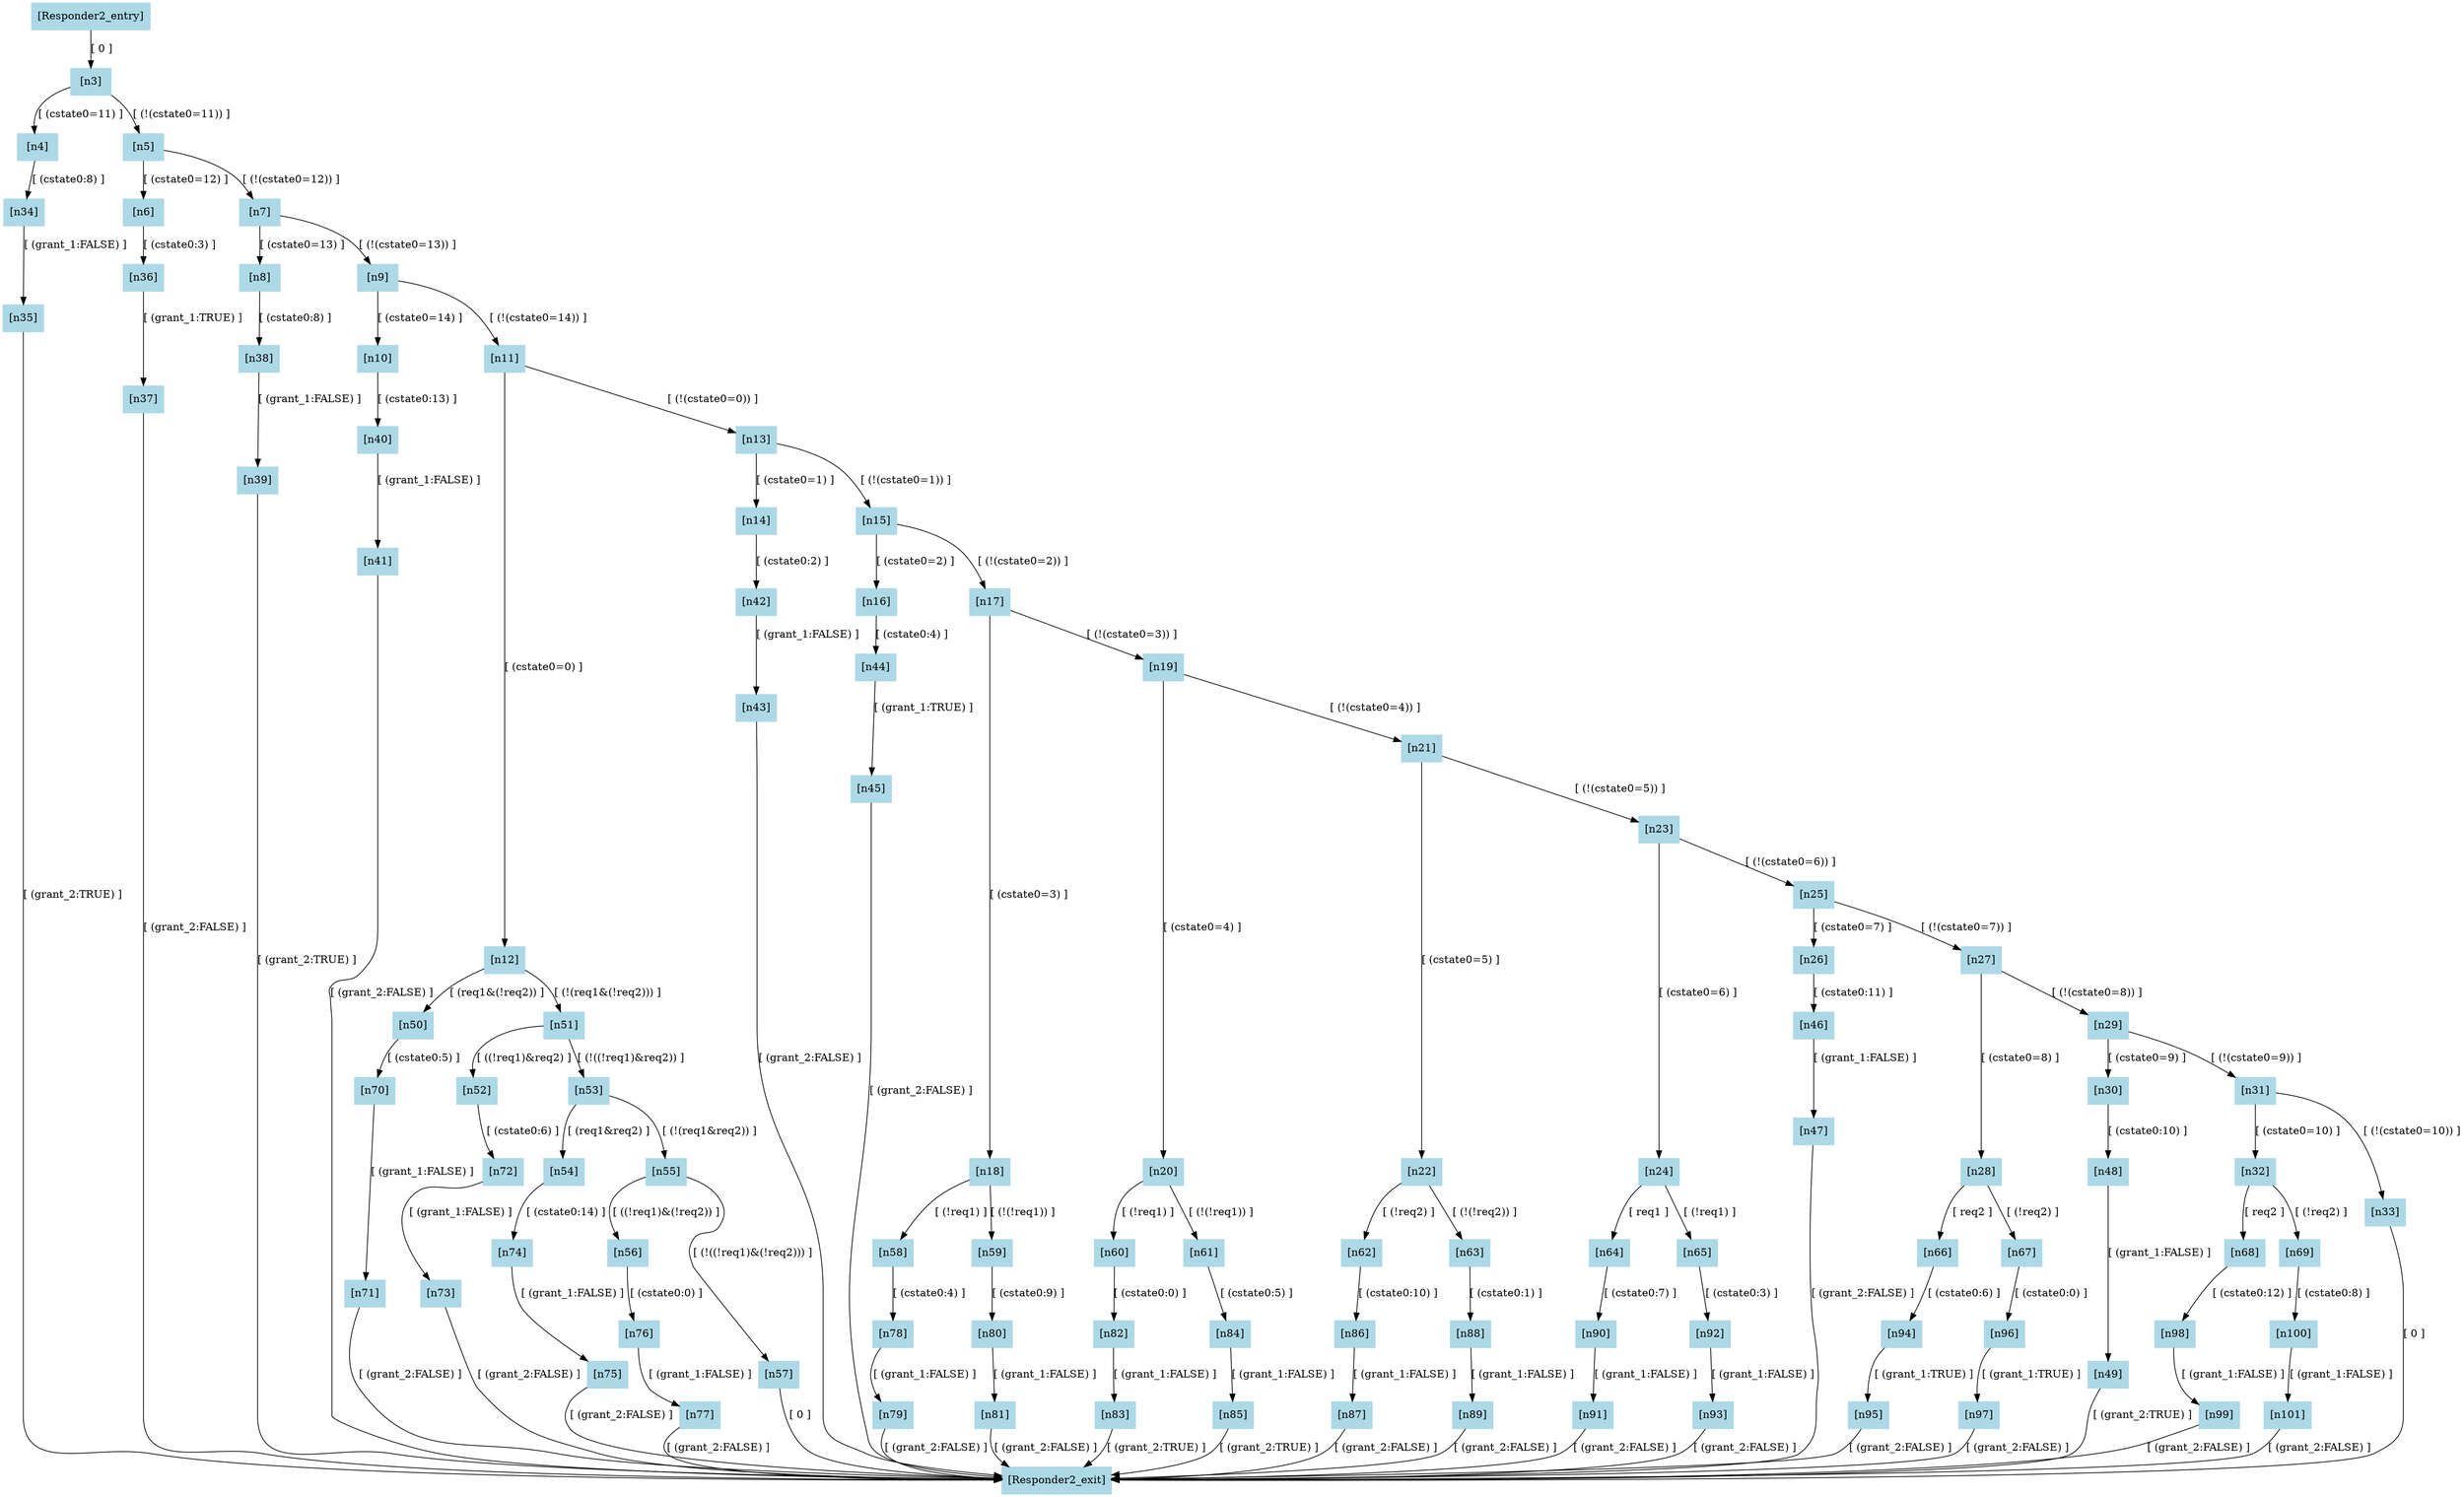 digraph "Responder2" {
"[Responder2_entry]" [label="[Responder2_entry]", color=lightblue,style=filled,shape=box]
"[n3]" [label="[n3]", color=lightblue,style=filled,shape=box]
"[n4]" [label="[n4]", color=lightblue,style=filled,shape=box]
"[n5]" [label="[n5]", color=lightblue,style=filled,shape=box]
"[n6]" [label="[n6]", color=lightblue,style=filled,shape=box]
"[n7]" [label="[n7]", color=lightblue,style=filled,shape=box]
"[n8]" [label="[n8]", color=lightblue,style=filled,shape=box]
"[n9]" [label="[n9]", color=lightblue,style=filled,shape=box]
"[n10]" [label="[n10]", color=lightblue,style=filled,shape=box]
"[n11]" [label="[n11]", color=lightblue,style=filled,shape=box]
"[n12]" [label="[n12]", color=lightblue,style=filled,shape=box]
"[n13]" [label="[n13]", color=lightblue,style=filled,shape=box]
"[n14]" [label="[n14]", color=lightblue,style=filled,shape=box]
"[n15]" [label="[n15]", color=lightblue,style=filled,shape=box]
"[n16]" [label="[n16]", color=lightblue,style=filled,shape=box]
"[n17]" [label="[n17]", color=lightblue,style=filled,shape=box]
"[n18]" [label="[n18]", color=lightblue,style=filled,shape=box]
"[n19]" [label="[n19]", color=lightblue,style=filled,shape=box]
"[n20]" [label="[n20]", color=lightblue,style=filled,shape=box]
"[n21]" [label="[n21]", color=lightblue,style=filled,shape=box]
"[n22]" [label="[n22]", color=lightblue,style=filled,shape=box]
"[n23]" [label="[n23]", color=lightblue,style=filled,shape=box]
"[n24]" [label="[n24]", color=lightblue,style=filled,shape=box]
"[n25]" [label="[n25]", color=lightblue,style=filled,shape=box]
"[n26]" [label="[n26]", color=lightblue,style=filled,shape=box]
"[n27]" [label="[n27]", color=lightblue,style=filled,shape=box]
"[n28]" [label="[n28]", color=lightblue,style=filled,shape=box]
"[n29]" [label="[n29]", color=lightblue,style=filled,shape=box]
"[n30]" [label="[n30]", color=lightblue,style=filled,shape=box]
"[n31]" [label="[n31]", color=lightblue,style=filled,shape=box]
"[n32]" [label="[n32]", color=lightblue,style=filled,shape=box]
"[n33]" [label="[n33]", color=lightblue,style=filled,shape=box]
"[n34]" [label="[n34]", color=lightblue,style=filled,shape=box]
"[n35]" [label="[n35]", color=lightblue,style=filled,shape=box]
"[n36]" [label="[n36]", color=lightblue,style=filled,shape=box]
"[n37]" [label="[n37]", color=lightblue,style=filled,shape=box]
"[n38]" [label="[n38]", color=lightblue,style=filled,shape=box]
"[n39]" [label="[n39]", color=lightblue,style=filled,shape=box]
"[n40]" [label="[n40]", color=lightblue,style=filled,shape=box]
"[n41]" [label="[n41]", color=lightblue,style=filled,shape=box]
"[n42]" [label="[n42]", color=lightblue,style=filled,shape=box]
"[n43]" [label="[n43]", color=lightblue,style=filled,shape=box]
"[n44]" [label="[n44]", color=lightblue,style=filled,shape=box]
"[n45]" [label="[n45]", color=lightblue,style=filled,shape=box]
"[n46]" [label="[n46]", color=lightblue,style=filled,shape=box]
"[n47]" [label="[n47]", color=lightblue,style=filled,shape=box]
"[n48]" [label="[n48]", color=lightblue,style=filled,shape=box]
"[n49]" [label="[n49]", color=lightblue,style=filled,shape=box]
"[n50]" [label="[n50]", color=lightblue,style=filled,shape=box]
"[n51]" [label="[n51]", color=lightblue,style=filled,shape=box]
"[n52]" [label="[n52]", color=lightblue,style=filled,shape=box]
"[n53]" [label="[n53]", color=lightblue,style=filled,shape=box]
"[n54]" [label="[n54]", color=lightblue,style=filled,shape=box]
"[n55]" [label="[n55]", color=lightblue,style=filled,shape=box]
"[n56]" [label="[n56]", color=lightblue,style=filled,shape=box]
"[n57]" [label="[n57]", color=lightblue,style=filled,shape=box]
"[n58]" [label="[n58]", color=lightblue,style=filled,shape=box]
"[n59]" [label="[n59]", color=lightblue,style=filled,shape=box]
"[n60]" [label="[n60]", color=lightblue,style=filled,shape=box]
"[n61]" [label="[n61]", color=lightblue,style=filled,shape=box]
"[n62]" [label="[n62]", color=lightblue,style=filled,shape=box]
"[n63]" [label="[n63]", color=lightblue,style=filled,shape=box]
"[n64]" [label="[n64]", color=lightblue,style=filled,shape=box]
"[n65]" [label="[n65]", color=lightblue,style=filled,shape=box]
"[n66]" [label="[n66]", color=lightblue,style=filled,shape=box]
"[n67]" [label="[n67]", color=lightblue,style=filled,shape=box]
"[n68]" [label="[n68]", color=lightblue,style=filled,shape=box]
"[n69]" [label="[n69]", color=lightblue,style=filled,shape=box]
"[n70]" [label="[n70]", color=lightblue,style=filled,shape=box]
"[n71]" [label="[n71]", color=lightblue,style=filled,shape=box]
"[n72]" [label="[n72]", color=lightblue,style=filled,shape=box]
"[n73]" [label="[n73]", color=lightblue,style=filled,shape=box]
"[n74]" [label="[n74]", color=lightblue,style=filled,shape=box]
"[n75]" [label="[n75]", color=lightblue,style=filled,shape=box]
"[n76]" [label="[n76]", color=lightblue,style=filled,shape=box]
"[n77]" [label="[n77]", color=lightblue,style=filled,shape=box]
"[n78]" [label="[n78]", color=lightblue,style=filled,shape=box]
"[n79]" [label="[n79]", color=lightblue,style=filled,shape=box]
"[n80]" [label="[n80]", color=lightblue,style=filled,shape=box]
"[n81]" [label="[n81]", color=lightblue,style=filled,shape=box]
"[n82]" [label="[n82]", color=lightblue,style=filled,shape=box]
"[n83]" [label="[n83]", color=lightblue,style=filled,shape=box]
"[n84]" [label="[n84]", color=lightblue,style=filled,shape=box]
"[n85]" [label="[n85]", color=lightblue,style=filled,shape=box]
"[n86]" [label="[n86]", color=lightblue,style=filled,shape=box]
"[n87]" [label="[n87]", color=lightblue,style=filled,shape=box]
"[n88]" [label="[n88]", color=lightblue,style=filled,shape=box]
"[n89]" [label="[n89]", color=lightblue,style=filled,shape=box]
"[n90]" [label="[n90]", color=lightblue,style=filled,shape=box]
"[n91]" [label="[n91]", color=lightblue,style=filled,shape=box]
"[n92]" [label="[n92]", color=lightblue,style=filled,shape=box]
"[n93]" [label="[n93]", color=lightblue,style=filled,shape=box]
"[n94]" [label="[n94]", color=lightblue,style=filled,shape=box]
"[n95]" [label="[n95]", color=lightblue,style=filled,shape=box]
"[n96]" [label="[n96]", color=lightblue,style=filled,shape=box]
"[n97]" [label="[n97]", color=lightblue,style=filled,shape=box]
"[n98]" [label="[n98]", color=lightblue,style=filled,shape=box]
"[n99]" [label="[n99]", color=lightblue,style=filled,shape=box]
"[n100]" [label="[n100]", color=lightblue,style=filled,shape=box]
"[n101]" [label="[n101]", color=lightblue,style=filled,shape=box]
"[Responder2_exit]" [label="[Responder2_exit]", color=lightblue,style=filled,shape=box]
"[Responder2_entry]" -> "[n3]" [label="[ 0 ]",color=black]
"[n3]" -> "[n4]" [label="[ (cstate0=11) ]",color=black]
"[n3]" -> "[n5]" [label="[ (!(cstate0=11)) ]",color=black]
"[n5]" -> "[n6]" [label="[ (cstate0=12) ]",color=black]
"[n5]" -> "[n7]" [label="[ (!(cstate0=12)) ]",color=black]
"[n7]" -> "[n8]" [label="[ (cstate0=13) ]",color=black]
"[n7]" -> "[n9]" [label="[ (!(cstate0=13)) ]",color=black]
"[n9]" -> "[n10]" [label="[ (cstate0=14) ]",color=black]
"[n9]" -> "[n11]" [label="[ (!(cstate0=14)) ]",color=black]
"[n11]" -> "[n12]" [label="[ (cstate0=0) ]",color=black]
"[n11]" -> "[n13]" [label="[ (!(cstate0=0)) ]",color=black]
"[n13]" -> "[n14]" [label="[ (cstate0=1) ]",color=black]
"[n13]" -> "[n15]" [label="[ (!(cstate0=1)) ]",color=black]
"[n15]" -> "[n16]" [label="[ (cstate0=2) ]",color=black]
"[n15]" -> "[n17]" [label="[ (!(cstate0=2)) ]",color=black]
"[n17]" -> "[n18]" [label="[ (cstate0=3) ]",color=black]
"[n17]" -> "[n19]" [label="[ (!(cstate0=3)) ]",color=black]
"[n19]" -> "[n20]" [label="[ (cstate0=4) ]",color=black]
"[n19]" -> "[n21]" [label="[ (!(cstate0=4)) ]",color=black]
"[n21]" -> "[n22]" [label="[ (cstate0=5) ]",color=black]
"[n21]" -> "[n23]" [label="[ (!(cstate0=5)) ]",color=black]
"[n23]" -> "[n24]" [label="[ (cstate0=6) ]",color=black]
"[n23]" -> "[n25]" [label="[ (!(cstate0=6)) ]",color=black]
"[n25]" -> "[n26]" [label="[ (cstate0=7) ]",color=black]
"[n25]" -> "[n27]" [label="[ (!(cstate0=7)) ]",color=black]
"[n27]" -> "[n28]" [label="[ (cstate0=8) ]",color=black]
"[n27]" -> "[n29]" [label="[ (!(cstate0=8)) ]",color=black]
"[n29]" -> "[n30]" [label="[ (cstate0=9) ]",color=black]
"[n29]" -> "[n31]" [label="[ (!(cstate0=9)) ]",color=black]
"[n31]" -> "[n32]" [label="[ (cstate0=10) ]",color=black]
"[n31]" -> "[n33]" [label="[ (!(cstate0=10)) ]",color=black]
"[n33]" -> "[Responder2_exit]" [label="[ 0 ]",color=black]
"[n4]" -> "[n34]" [label="[ (cstate0:8) ]",color=black]
"[n34]" -> "[n35]" [label="[ (grant_1:FALSE) ]",color=black]
"[n35]" -> "[Responder2_exit]" [label="[ (grant_2:TRUE) ]",color=black]
"[n6]" -> "[n36]" [label="[ (cstate0:3) ]",color=black]
"[n36]" -> "[n37]" [label="[ (grant_1:TRUE) ]",color=black]
"[n37]" -> "[Responder2_exit]" [label="[ (grant_2:FALSE) ]",color=black]
"[n8]" -> "[n38]" [label="[ (cstate0:8) ]",color=black]
"[n38]" -> "[n39]" [label="[ (grant_1:FALSE) ]",color=black]
"[n39]" -> "[Responder2_exit]" [label="[ (grant_2:TRUE) ]",color=black]
"[n10]" -> "[n40]" [label="[ (cstate0:13) ]",color=black]
"[n40]" -> "[n41]" [label="[ (grant_1:FALSE) ]",color=black]
"[n41]" -> "[Responder2_exit]" [label="[ (grant_2:FALSE) ]",color=black]
"[n14]" -> "[n42]" [label="[ (cstate0:2) ]",color=black]
"[n42]" -> "[n43]" [label="[ (grant_1:FALSE) ]",color=black]
"[n43]" -> "[Responder2_exit]" [label="[ (grant_2:FALSE) ]",color=black]
"[n16]" -> "[n44]" [label="[ (cstate0:4) ]",color=black]
"[n44]" -> "[n45]" [label="[ (grant_1:TRUE) ]",color=black]
"[n45]" -> "[Responder2_exit]" [label="[ (grant_2:FALSE) ]",color=black]
"[n26]" -> "[n46]" [label="[ (cstate0:11) ]",color=black]
"[n46]" -> "[n47]" [label="[ (grant_1:FALSE) ]",color=black]
"[n47]" -> "[Responder2_exit]" [label="[ (grant_2:FALSE) ]",color=black]
"[n30]" -> "[n48]" [label="[ (cstate0:10) ]",color=black]
"[n48]" -> "[n49]" [label="[ (grant_1:FALSE) ]",color=black]
"[n49]" -> "[Responder2_exit]" [label="[ (grant_2:TRUE) ]",color=black]
"[n12]" -> "[n50]" [label="[ (req1&(!req2)) ]",color=black]
"[n12]" -> "[n51]" [label="[ (!(req1&(!req2))) ]",color=black]
"[n51]" -> "[n52]" [label="[ ((!req1)&req2) ]",color=black]
"[n51]" -> "[n53]" [label="[ (!((!req1)&req2)) ]",color=black]
"[n53]" -> "[n54]" [label="[ (req1&req2) ]",color=black]
"[n53]" -> "[n55]" [label="[ (!(req1&req2)) ]",color=black]
"[n55]" -> "[n56]" [label="[ ((!req1)&(!req2)) ]",color=black]
"[n55]" -> "[n57]" [label="[ (!((!req1)&(!req2))) ]",color=black]
"[n57]" -> "[Responder2_exit]" [label="[ 0 ]",color=black]
"[n18]" -> "[n58]" [label="[ (!req1) ]",color=black]
"[n18]" -> "[n59]" [label="[ (!(!req1)) ]",color=black]
"[n20]" -> "[n60]" [label="[ (!req1) ]",color=black]
"[n20]" -> "[n61]" [label="[ (!(!req1)) ]",color=black]
"[n22]" -> "[n62]" [label="[ (!req2) ]",color=black]
"[n22]" -> "[n63]" [label="[ (!(!req2)) ]",color=black]
"[n24]" -> "[n64]" [label="[ req1 ]",color=black]
"[n24]" -> "[n65]" [label="[ (!req1) ]",color=black]
"[n28]" -> "[n66]" [label="[ req2 ]",color=black]
"[n28]" -> "[n67]" [label="[ (!req2) ]",color=black]
"[n32]" -> "[n68]" [label="[ req2 ]",color=black]
"[n32]" -> "[n69]" [label="[ (!req2) ]",color=black]
"[n50]" -> "[n70]" [label="[ (cstate0:5) ]",color=black]
"[n70]" -> "[n71]" [label="[ (grant_1:FALSE) ]",color=black]
"[n71]" -> "[Responder2_exit]" [label="[ (grant_2:FALSE) ]",color=black]
"[n52]" -> "[n72]" [label="[ (cstate0:6) ]",color=black]
"[n72]" -> "[n73]" [label="[ (grant_1:FALSE) ]",color=black]
"[n73]" -> "[Responder2_exit]" [label="[ (grant_2:FALSE) ]",color=black]
"[n54]" -> "[n74]" [label="[ (cstate0:14) ]",color=black]
"[n74]" -> "[n75]" [label="[ (grant_1:FALSE) ]",color=black]
"[n75]" -> "[Responder2_exit]" [label="[ (grant_2:FALSE) ]",color=black]
"[n56]" -> "[n76]" [label="[ (cstate0:0) ]",color=black]
"[n76]" -> "[n77]" [label="[ (grant_1:FALSE) ]",color=black]
"[n77]" -> "[Responder2_exit]" [label="[ (grant_2:FALSE) ]",color=black]
"[n58]" -> "[n78]" [label="[ (cstate0:4) ]",color=black]
"[n78]" -> "[n79]" [label="[ (grant_1:FALSE) ]",color=black]
"[n79]" -> "[Responder2_exit]" [label="[ (grant_2:FALSE) ]",color=black]
"[n59]" -> "[n80]" [label="[ (cstate0:9) ]",color=black]
"[n80]" -> "[n81]" [label="[ (grant_1:FALSE) ]",color=black]
"[n81]" -> "[Responder2_exit]" [label="[ (grant_2:FALSE) ]",color=black]
"[n60]" -> "[n82]" [label="[ (cstate0:0) ]",color=black]
"[n82]" -> "[n83]" [label="[ (grant_1:FALSE) ]",color=black]
"[n83]" -> "[Responder2_exit]" [label="[ (grant_2:TRUE) ]",color=black]
"[n61]" -> "[n84]" [label="[ (cstate0:5) ]",color=black]
"[n84]" -> "[n85]" [label="[ (grant_1:FALSE) ]",color=black]
"[n85]" -> "[Responder2_exit]" [label="[ (grant_2:TRUE) ]",color=black]
"[n62]" -> "[n86]" [label="[ (cstate0:10) ]",color=black]
"[n86]" -> "[n87]" [label="[ (grant_1:FALSE) ]",color=black]
"[n87]" -> "[Responder2_exit]" [label="[ (grant_2:FALSE) ]",color=black]
"[n63]" -> "[n88]" [label="[ (cstate0:1) ]",color=black]
"[n88]" -> "[n89]" [label="[ (grant_1:FALSE) ]",color=black]
"[n89]" -> "[Responder2_exit]" [label="[ (grant_2:FALSE) ]",color=black]
"[n64]" -> "[n90]" [label="[ (cstate0:7) ]",color=black]
"[n90]" -> "[n91]" [label="[ (grant_1:FALSE) ]",color=black]
"[n91]" -> "[Responder2_exit]" [label="[ (grant_2:FALSE) ]",color=black]
"[n65]" -> "[n92]" [label="[ (cstate0:3) ]",color=black]
"[n92]" -> "[n93]" [label="[ (grant_1:FALSE) ]",color=black]
"[n93]" -> "[Responder2_exit]" [label="[ (grant_2:FALSE) ]",color=black]
"[n66]" -> "[n94]" [label="[ (cstate0:6) ]",color=black]
"[n94]" -> "[n95]" [label="[ (grant_1:TRUE) ]",color=black]
"[n95]" -> "[Responder2_exit]" [label="[ (grant_2:FALSE) ]",color=black]
"[n67]" -> "[n96]" [label="[ (cstate0:0) ]",color=black]
"[n96]" -> "[n97]" [label="[ (grant_1:TRUE) ]",color=black]
"[n97]" -> "[Responder2_exit]" [label="[ (grant_2:FALSE) ]",color=black]
"[n68]" -> "[n98]" [label="[ (cstate0:12) ]",color=black]
"[n98]" -> "[n99]" [label="[ (grant_1:FALSE) ]",color=black]
"[n99]" -> "[Responder2_exit]" [label="[ (grant_2:FALSE) ]",color=black]
"[n69]" -> "[n100]" [label="[ (cstate0:8) ]",color=black]
"[n100]" -> "[n101]" [label="[ (grant_1:FALSE) ]",color=black]
"[n101]" -> "[Responder2_exit]" [label="[ (grant_2:FALSE) ]",color=black]
}
